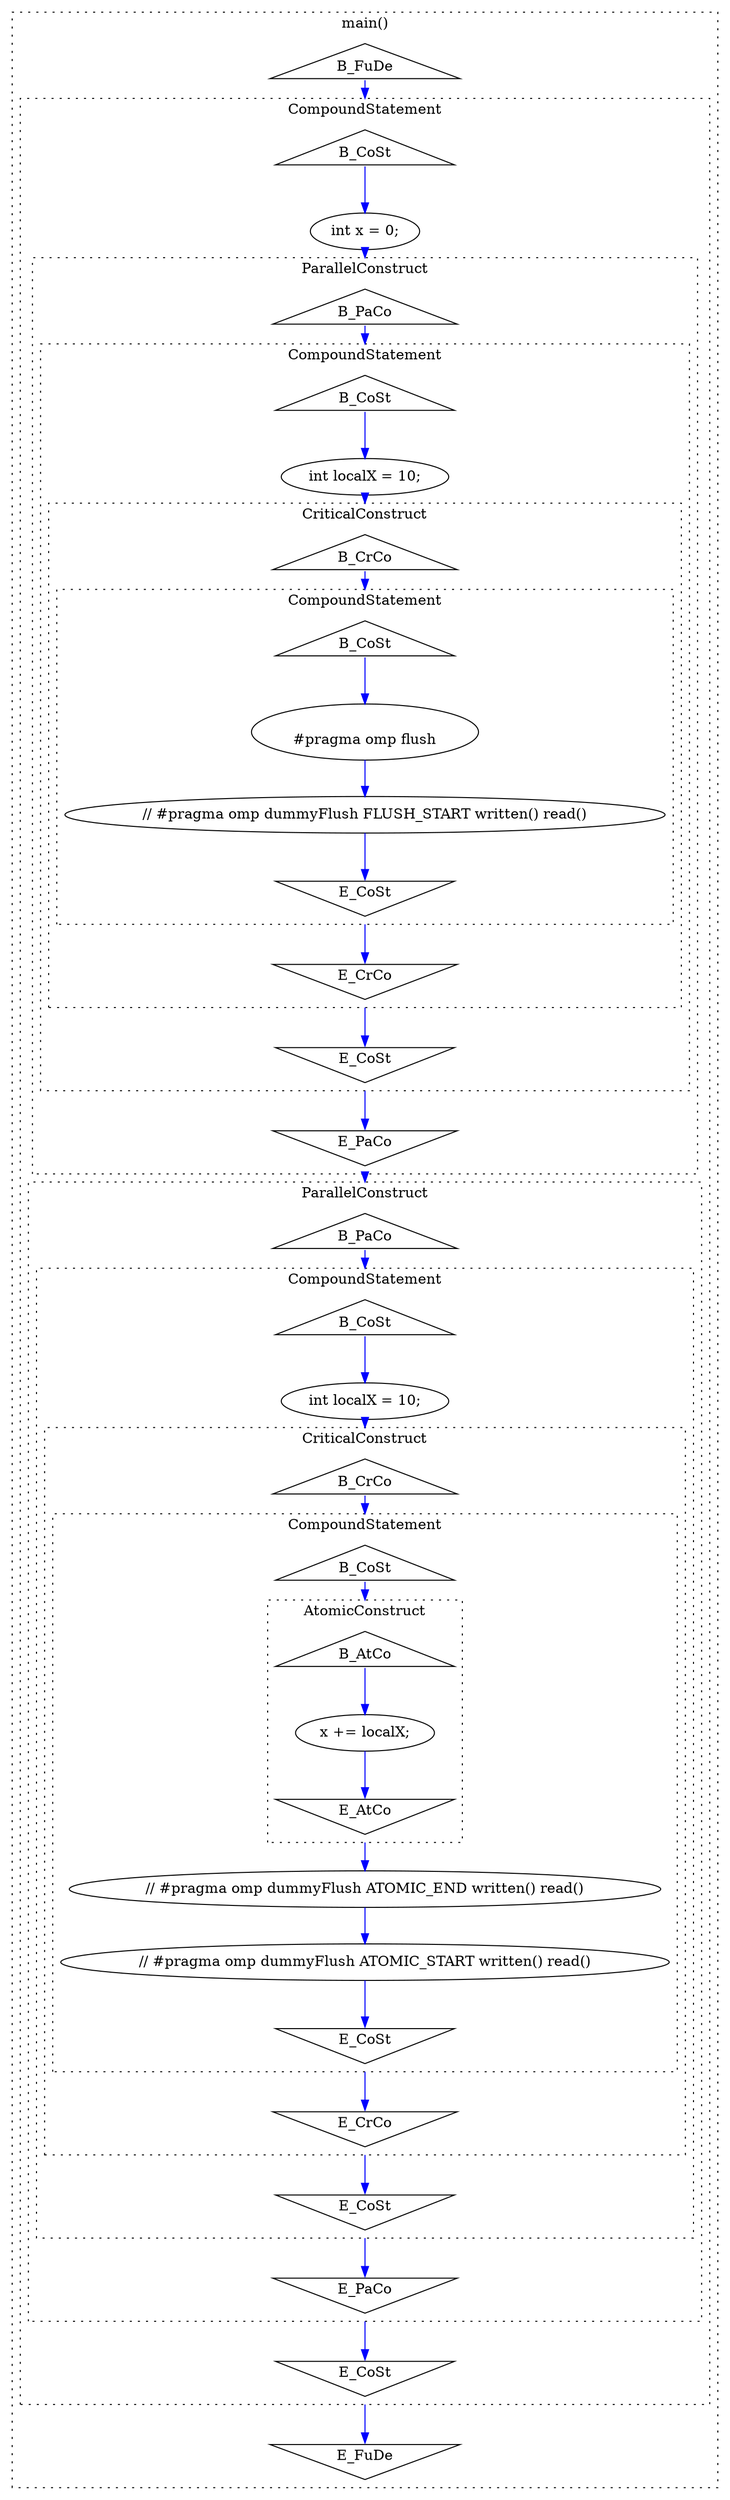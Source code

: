 digraph graph2083969860 {
	compound=true;
	edge[color=blue];
	subgraph cluster1707293586 {
		compound=true;
		style=dotted;
		label="main()";
		node2030294088[label="B_FuDe", shape="triangle"];
		node1309191417[label="E_FuDe", shape="invtriangle"];
		subgraph cluster70165127 {
			compound=true;
			style=dotted;
			label="CompoundStatement";
			node2026706491[label="B_CoSt", shape="triangle"];
			node520830206[label="E_CoSt", shape="invtriangle"];
			node351216770[label="int x = 0;"];
			subgraph cluster1705281026 {
				compound=true;
				style=dotted;
				label="ParallelConstruct";
				node1967667267[label="B_PaCo", shape="triangle"];
				node862062296[label="E_PaCo", shape="invtriangle"];
				subgraph cluster1589968642 {
					compound=true;
					style=dotted;
					label="CompoundStatement";
					node521270862[label="B_CoSt", shape="triangle"];
					node724525007[label="E_CoSt", shape="invtriangle"];
					node140040372[label="int localX = 10;"];
					subgraph cluster1897732690 {
						compound=true;
						style=dotted;
						label="CriticalConstruct";
						node1630413241[label="B_CrCo", shape="triangle"];
						node808377204[label="E_CrCo", shape="invtriangle"];
						subgraph cluster87035052 {
							compound=true;
							style=dotted;
							label="CompoundStatement";
							node1091597918[label="B_CoSt", shape="triangle"];
							node463690173[label="E_CoSt", shape="invtriangle"];
							node2130520253[label="
#pragma omp flush
"];
							node1659452474[label="// #pragma omp dummyFlush FLUSH_START written() read()
"];
						}
					}
				}
			}
			subgraph cluster1730900666 {
				compound=true;
				style=dotted;
				label="ParallelConstruct";
				node1998103567[label="B_PaCo", shape="triangle"];
				node824915171[label="E_PaCo", shape="invtriangle"];
				subgraph cluster646204091 {
					compound=true;
					style=dotted;
					label="CompoundStatement";
					node445010547[label="B_CoSt", shape="triangle"];
					node680306160[label="E_CoSt", shape="invtriangle"];
					node1080561710[label="int localX = 10;"];
					subgraph cluster1153256202 {
						compound=true;
						style=dotted;
						label="CriticalConstruct";
						node1811975204[label="B_CrCo", shape="triangle"];
						node560858993[label="E_CrCo", shape="invtriangle"];
						subgraph cluster1731795367 {
							compound=true;
							style=dotted;
							label="CompoundStatement";
							node634991000[label="B_CoSt", shape="triangle"];
							node607578671[label="E_CoSt", shape="invtriangle"];
							subgraph cluster554146322 {
								compound=true;
								style=dotted;
								label="AtomicConstruct";
								node265052195[label="B_AtCo", shape="triangle"];
								node1741007954[label="E_AtCo", shape="invtriangle"];
								node910260820[label="x += localX;"];
							}
							node261429887[label="// #pragma omp dummyFlush ATOMIC_END written() read()
"];
							node550424075[label="// #pragma omp dummyFlush ATOMIC_START written() read()
"];
						}
					}
				}
			}
		}
	}
	node2030294088 -> node2026706491[tailport=s, headport=n, weight=8, lhead=cluster70165127];
	node2026706491 -> node351216770[tailport=s, headport=n, weight=8];
	node351216770 -> node1967667267[lhead=cluster1705281026, weight=8, tailport=s, headport=n];
	node1967667267 -> node521270862[tailport=s, headport=n, weight=8, lhead=cluster1589968642];
	node521270862 -> node140040372[tailport=s, headport=n, weight=8];
	node140040372 -> node1630413241[lhead=cluster1897732690, weight=8, tailport=s, headport=n];
	node1630413241 -> node1091597918[tailport=s, headport=n, weight=8, lhead=cluster87035052];
	node1091597918 -> node2130520253[tailport=s, headport=n, weight=8];
	node2130520253 -> node1659452474[weight=8, tailport=s, headport=n];
	node1659452474 -> node463690173[weight=8, tailport=s, headport=n];
	node463690173 -> node808377204[tailport=s, headport=n, weight=8, ltail=cluster87035052];
	node808377204 -> node724525007[tailport=s, headport=n, weight=8, ltail=cluster1897732690];
	node724525007 -> node862062296[tailport=s, headport=n, weight=8, ltail=cluster1589968642];
	node862062296 -> node1998103567[tailport=s, headport=n, ltail=cluster1705281026, lhead=cluster1730900666];
	node1998103567 -> node445010547[tailport=s, headport=n, weight=8, lhead=cluster646204091];
	node445010547 -> node1080561710[tailport=s, headport=n, weight=8];
	node1080561710 -> node1811975204[lhead=cluster1153256202, weight=8, tailport=s, headport=n];
	node1811975204 -> node634991000[tailport=s, headport=n, weight=8, lhead=cluster1731795367];
	node634991000 -> node265052195[tailport=s, headport=n, weight=8, lhead=cluster554146322];
	node265052195 -> node910260820[tailport=s, headport=n, weight=8];
	node910260820 -> node1741007954[weight=8, tailport=s, headport=n];
	node1741007954 -> node261429887[tailport=s, headport=n, weight=8, ltail=cluster554146322];
	node261429887 -> node550424075[weight=8, tailport=s, headport=n];
	node550424075 -> node607578671[weight=8, tailport=s, headport=n];
	node607578671 -> node560858993[tailport=s, headport=n, weight=8, ltail=cluster1731795367];
	node560858993 -> node680306160[tailport=s, headport=n, weight=8, ltail=cluster1153256202];
	node680306160 -> node824915171[tailport=s, headport=n, weight=8, ltail=cluster646204091];
	node824915171 -> node520830206[tailport=s, headport=n, weight=8, ltail=cluster1730900666];
	node520830206 -> node1309191417[tailport=s, headport=n, weight=8, ltail=cluster70165127];
}
